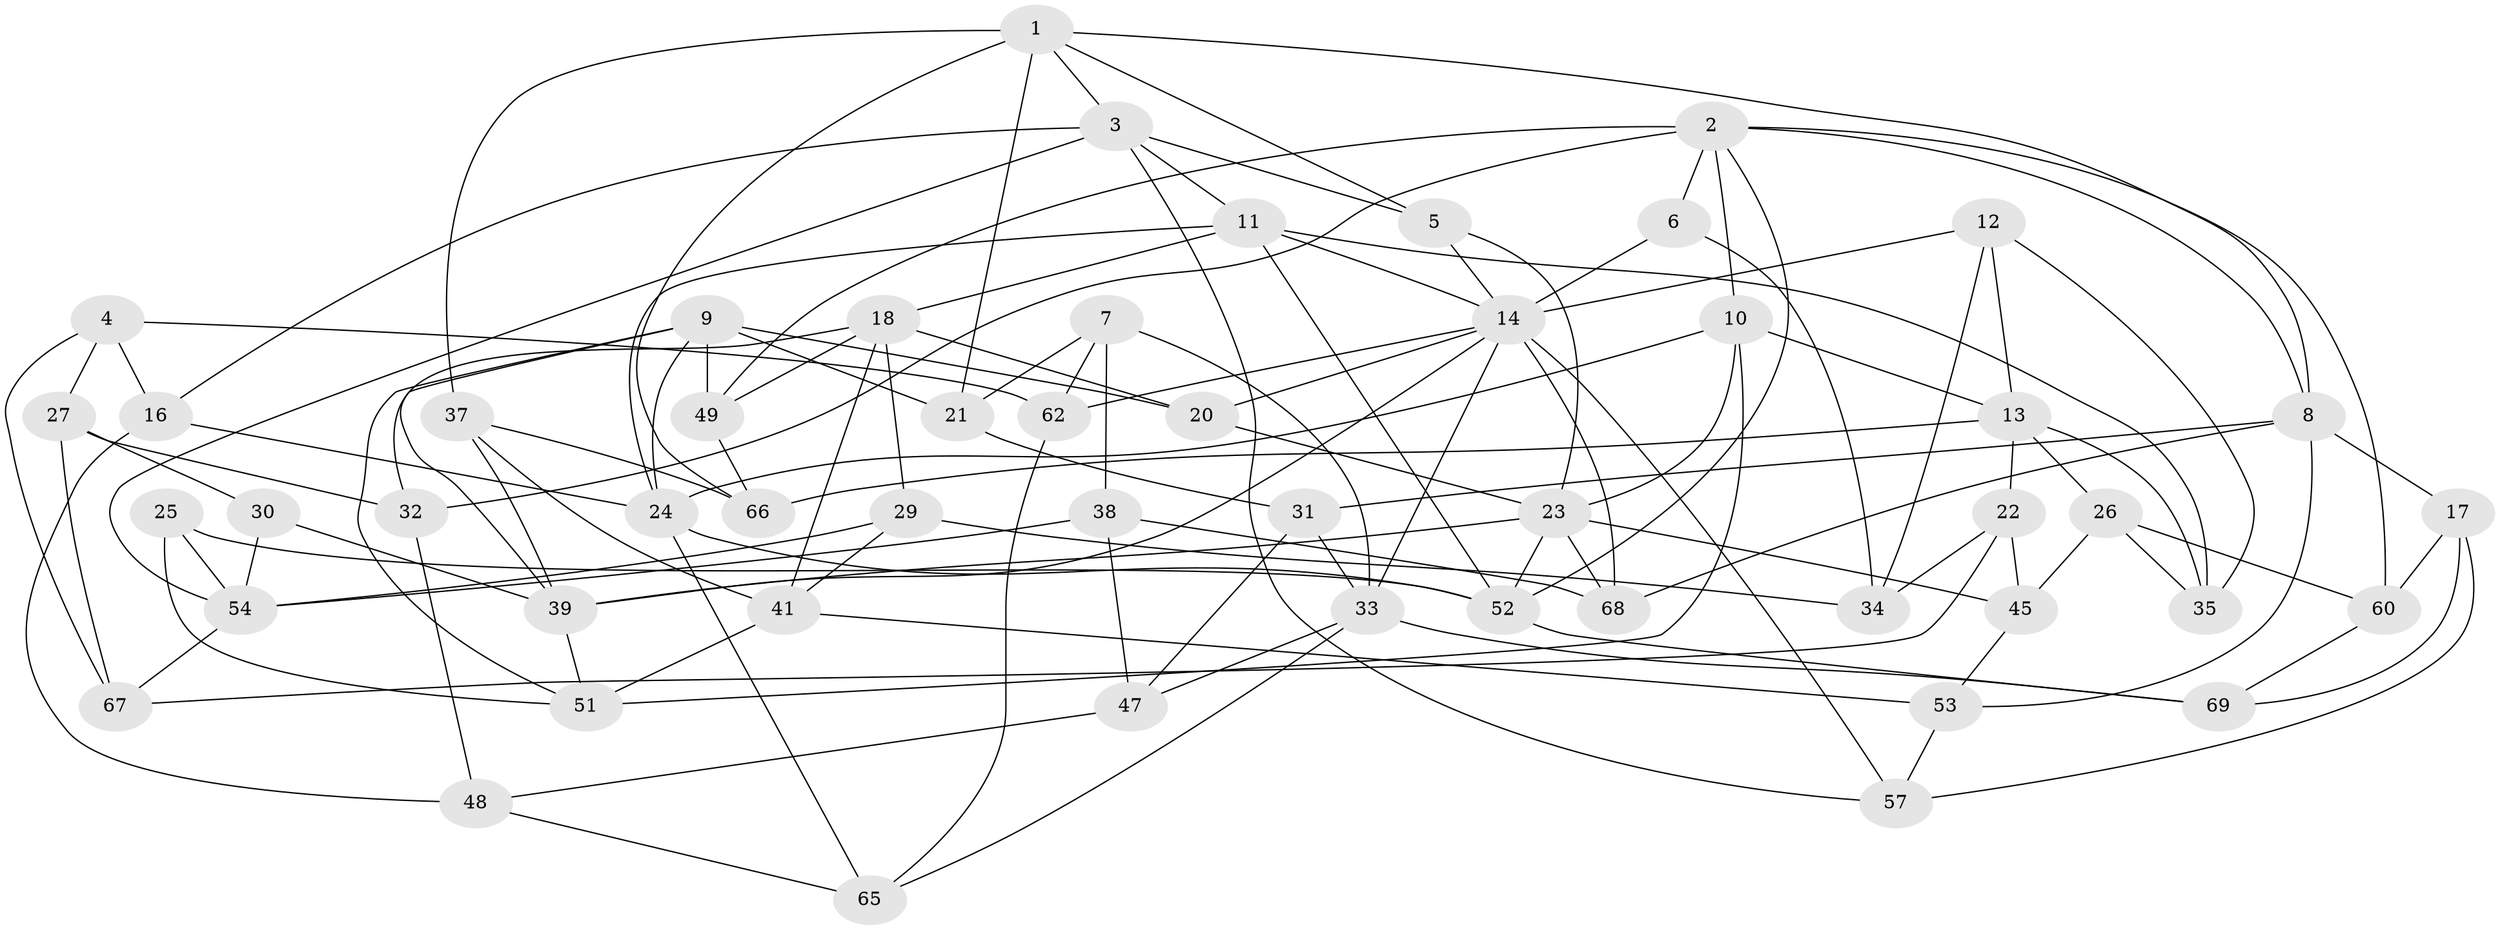 // original degree distribution, {4: 1.0}
// Generated by graph-tools (version 1.1) at 2025/20/03/04/25 18:20:40]
// undirected, 52 vertices, 122 edges
graph export_dot {
graph [start="1"]
  node [color=gray90,style=filled];
  1 [super="+28"];
  2 [super="+74+58"];
  3 [super="+56"];
  4;
  5;
  6;
  7;
  8 [super="+59"];
  9 [super="+63"];
  10 [super="+55"];
  11 [super="+64"];
  12;
  13 [super="+44"];
  14 [super="+42+15"];
  16;
  17;
  18 [super="+61"];
  20;
  21;
  22;
  23 [super="+36"];
  24 [super="+46"];
  25;
  26;
  27;
  29;
  30;
  31;
  32;
  33 [super="+40"];
  34;
  35;
  37;
  38;
  39 [super="+73"];
  41 [super="+43"];
  45;
  47;
  48;
  49;
  51 [super="+72"];
  52 [super="+71"];
  53;
  54 [super="+70+75"];
  57;
  60;
  62;
  65;
  66;
  67;
  68;
  69;
  1 -- 66;
  1 -- 5;
  1 -- 37;
  1 -- 21;
  1 -- 8;
  1 -- 3;
  2 -- 32;
  2 -- 60;
  2 -- 6 [weight=2];
  2 -- 52;
  2 -- 49;
  2 -- 10;
  2 -- 8;
  3 -- 57;
  3 -- 54;
  3 -- 11;
  3 -- 16;
  3 -- 5;
  4 -- 67;
  4 -- 16;
  4 -- 27;
  4 -- 62;
  5 -- 14;
  5 -- 23;
  6 -- 34;
  6 -- 14;
  7 -- 62;
  7 -- 21;
  7 -- 33;
  7 -- 38;
  8 -- 68;
  8 -- 53;
  8 -- 17;
  8 -- 31;
  9 -- 51;
  9 -- 20;
  9 -- 39;
  9 -- 49;
  9 -- 21;
  9 -- 24;
  10 -- 24;
  10 -- 51;
  10 -- 23 [weight=2];
  10 -- 13;
  11 -- 24;
  11 -- 14;
  11 -- 18;
  11 -- 35;
  11 -- 52;
  12 -- 35;
  12 -- 34;
  12 -- 14;
  12 -- 13;
  13 -- 22;
  13 -- 66;
  13 -- 35;
  13 -- 26;
  14 -- 33;
  14 -- 57;
  14 -- 68;
  14 -- 20;
  14 -- 39;
  14 -- 62;
  16 -- 48;
  16 -- 24;
  17 -- 60;
  17 -- 69;
  17 -- 57;
  18 -- 20;
  18 -- 29;
  18 -- 32;
  18 -- 49;
  18 -- 41;
  20 -- 23;
  21 -- 31;
  22 -- 34;
  22 -- 45;
  22 -- 67;
  23 -- 45;
  23 -- 52;
  23 -- 39;
  23 -- 68;
  24 -- 65;
  24 -- 52;
  25 -- 54 [weight=2];
  25 -- 51;
  25 -- 52;
  26 -- 60;
  26 -- 35;
  26 -- 45;
  27 -- 32;
  27 -- 67;
  27 -- 30;
  29 -- 34;
  29 -- 41;
  29 -- 54;
  30 -- 54 [weight=2];
  30 -- 39;
  31 -- 47;
  31 -- 33;
  32 -- 48;
  33 -- 65;
  33 -- 47;
  33 -- 69;
  37 -- 66;
  37 -- 41;
  37 -- 39;
  38 -- 68;
  38 -- 54;
  38 -- 47;
  39 -- 51;
  41 -- 51 [weight=2];
  41 -- 53;
  45 -- 53;
  47 -- 48;
  48 -- 65;
  49 -- 66;
  52 -- 69;
  53 -- 57;
  54 -- 67;
  60 -- 69;
  62 -- 65;
}
